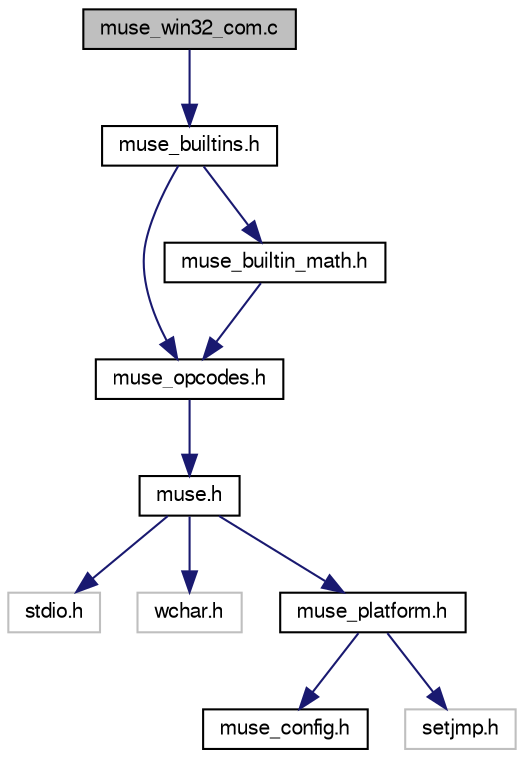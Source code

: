 digraph "muse_win32_com.c"
{
  edge [fontname="FreeSans",fontsize="10",labelfontname="FreeSans",labelfontsize="10"];
  node [fontname="FreeSans",fontsize="10",shape=record];
  Node1 [label="muse_win32_com.c",height=0.2,width=0.4,color="black", fillcolor="grey75", style="filled" fontcolor="black"];
  Node1 -> Node2 [color="midnightblue",fontsize="10",style="solid",fontname="FreeSans"];
  Node2 [label="muse_builtins.h",height=0.2,width=0.4,color="black", fillcolor="white", style="filled",URL="$muse__builtins_8h.html"];
  Node2 -> Node3 [color="midnightblue",fontsize="10",style="solid",fontname="FreeSans"];
  Node3 [label="muse_opcodes.h",height=0.2,width=0.4,color="black", fillcolor="white", style="filled",URL="$muse__opcodes_8h.html"];
  Node3 -> Node4 [color="midnightblue",fontsize="10",style="solid",fontname="FreeSans"];
  Node4 [label="muse.h",height=0.2,width=0.4,color="black", fillcolor="white", style="filled",URL="$muse_8h.html"];
  Node4 -> Node5 [color="midnightblue",fontsize="10",style="solid",fontname="FreeSans"];
  Node5 [label="stdio.h",height=0.2,width=0.4,color="grey75", fillcolor="white", style="filled"];
  Node4 -> Node6 [color="midnightblue",fontsize="10",style="solid",fontname="FreeSans"];
  Node6 [label="wchar.h",height=0.2,width=0.4,color="grey75", fillcolor="white", style="filled"];
  Node4 -> Node7 [color="midnightblue",fontsize="10",style="solid",fontname="FreeSans"];
  Node7 [label="muse_platform.h",height=0.2,width=0.4,color="black", fillcolor="white", style="filled",URL="$muse__platform_8h.html"];
  Node7 -> Node8 [color="midnightblue",fontsize="10",style="solid",fontname="FreeSans"];
  Node8 [label="muse_config.h",height=0.2,width=0.4,color="black", fillcolor="white", style="filled",URL="$muse__config_8h.html"];
  Node7 -> Node9 [color="midnightblue",fontsize="10",style="solid",fontname="FreeSans"];
  Node9 [label="setjmp.h",height=0.2,width=0.4,color="grey75", fillcolor="white", style="filled"];
  Node2 -> Node10 [color="midnightblue",fontsize="10",style="solid",fontname="FreeSans"];
  Node10 [label="muse_builtin_math.h",height=0.2,width=0.4,color="black", fillcolor="white", style="filled",URL="$muse__builtin__math_8h.html"];
  Node10 -> Node3 [color="midnightblue",fontsize="10",style="solid",fontname="FreeSans"];
}
